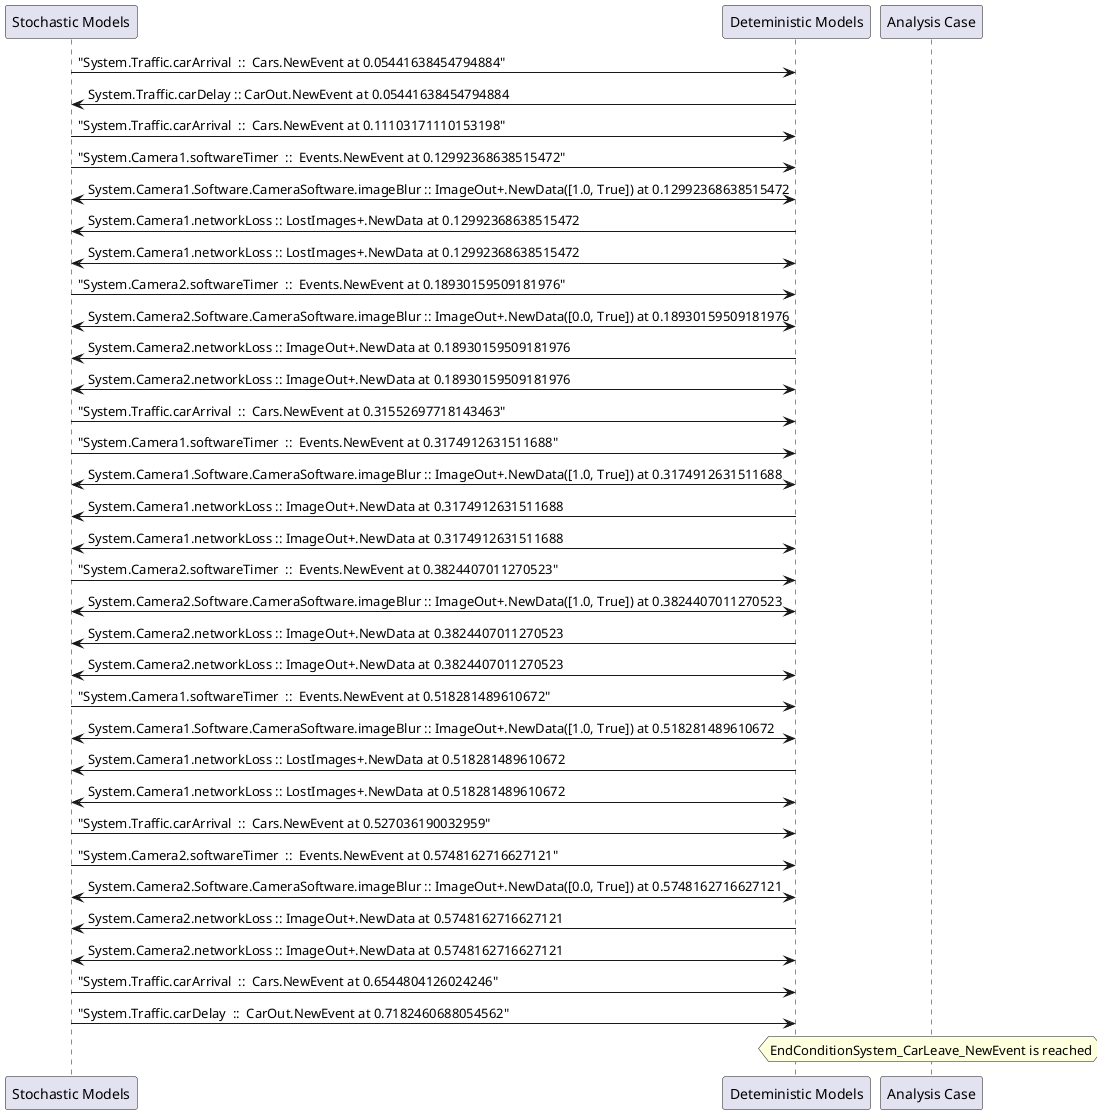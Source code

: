 
	@startuml
	participant "Stochastic Models" as stochmodel
	participant "Deteministic Models" as detmodel
	participant "Analysis Case" as analysis
	{3214_stop} stochmodel -> detmodel : "System.Traffic.carArrival  ::  Cars.NewEvent at 0.05441638454794884"
{3222_start} detmodel -> stochmodel : System.Traffic.carDelay :: CarOut.NewEvent at 0.05441638454794884
{3215_stop} stochmodel -> detmodel : "System.Traffic.carArrival  ::  Cars.NewEvent at 0.11103171110153198"
{3182_stop} stochmodel -> detmodel : "System.Camera1.softwareTimer  ::  Events.NewEvent at 0.12992368638515472"
detmodel <-> stochmodel : System.Camera1.Software.CameraSoftware.imageBlur :: ImageOut+.NewData([1.0, True]) at 0.12992368638515472
detmodel -> stochmodel : System.Camera1.networkLoss :: LostImages+.NewData at 0.12992368638515472
detmodel <-> stochmodel : System.Camera1.networkLoss :: LostImages+.NewData at 0.12992368638515472
{3198_stop} stochmodel -> detmodel : "System.Camera2.softwareTimer  ::  Events.NewEvent at 0.18930159509181976"
detmodel <-> stochmodel : System.Camera2.Software.CameraSoftware.imageBlur :: ImageOut+.NewData([0.0, True]) at 0.18930159509181976
detmodel -> stochmodel : System.Camera2.networkLoss :: ImageOut+.NewData at 0.18930159509181976
detmodel <-> stochmodel : System.Camera2.networkLoss :: ImageOut+.NewData at 0.18930159509181976
{3216_stop} stochmodel -> detmodel : "System.Traffic.carArrival  ::  Cars.NewEvent at 0.31552697718143463"
{3183_stop} stochmodel -> detmodel : "System.Camera1.softwareTimer  ::  Events.NewEvent at 0.3174912631511688"
detmodel <-> stochmodel : System.Camera1.Software.CameraSoftware.imageBlur :: ImageOut+.NewData([1.0, True]) at 0.3174912631511688
detmodel -> stochmodel : System.Camera1.networkLoss :: ImageOut+.NewData at 0.3174912631511688
detmodel <-> stochmodel : System.Camera1.networkLoss :: ImageOut+.NewData at 0.3174912631511688
{3199_stop} stochmodel -> detmodel : "System.Camera2.softwareTimer  ::  Events.NewEvent at 0.3824407011270523"
detmodel <-> stochmodel : System.Camera2.Software.CameraSoftware.imageBlur :: ImageOut+.NewData([1.0, True]) at 0.3824407011270523
detmodel -> stochmodel : System.Camera2.networkLoss :: ImageOut+.NewData at 0.3824407011270523
detmodel <-> stochmodel : System.Camera2.networkLoss :: ImageOut+.NewData at 0.3824407011270523
{3184_stop} stochmodel -> detmodel : "System.Camera1.softwareTimer  ::  Events.NewEvent at 0.518281489610672"
detmodel <-> stochmodel : System.Camera1.Software.CameraSoftware.imageBlur :: ImageOut+.NewData([1.0, True]) at 0.518281489610672
detmodel -> stochmodel : System.Camera1.networkLoss :: LostImages+.NewData at 0.518281489610672
detmodel <-> stochmodel : System.Camera1.networkLoss :: LostImages+.NewData at 0.518281489610672
{3217_stop} stochmodel -> detmodel : "System.Traffic.carArrival  ::  Cars.NewEvent at 0.527036190032959"
{3200_stop} stochmodel -> detmodel : "System.Camera2.softwareTimer  ::  Events.NewEvent at 0.5748162716627121"
detmodel <-> stochmodel : System.Camera2.Software.CameraSoftware.imageBlur :: ImageOut+.NewData([0.0, True]) at 0.5748162716627121
detmodel -> stochmodel : System.Camera2.networkLoss :: ImageOut+.NewData at 0.5748162716627121
detmodel <-> stochmodel : System.Camera2.networkLoss :: ImageOut+.NewData at 0.5748162716627121
{3218_stop} stochmodel -> detmodel : "System.Traffic.carArrival  ::  Cars.NewEvent at 0.6544804126024246"
{3222_stop} stochmodel -> detmodel : "System.Traffic.carDelay  ::  CarOut.NewEvent at 0.7182460688054562"
{3222_start} <-> {3222_stop} : delay
hnote over analysis 
EndConditionSystem_CarLeave_NewEvent is reached
endnote
@enduml